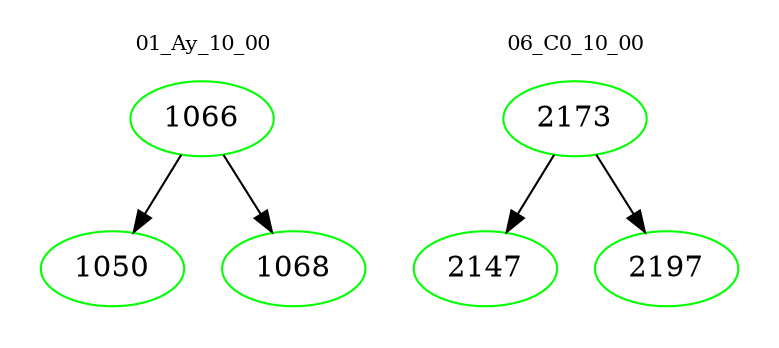 digraph{
subgraph cluster_0 {
color = white
label = "01_Ay_10_00";
fontsize=10;
T0_1066 [label="1066", color="green"]
T0_1066 -> T0_1050 [color="black"]
T0_1050 [label="1050", color="green"]
T0_1066 -> T0_1068 [color="black"]
T0_1068 [label="1068", color="green"]
}
subgraph cluster_1 {
color = white
label = "06_C0_10_00";
fontsize=10;
T1_2173 [label="2173", color="green"]
T1_2173 -> T1_2147 [color="black"]
T1_2147 [label="2147", color="green"]
T1_2173 -> T1_2197 [color="black"]
T1_2197 [label="2197", color="green"]
}
}
